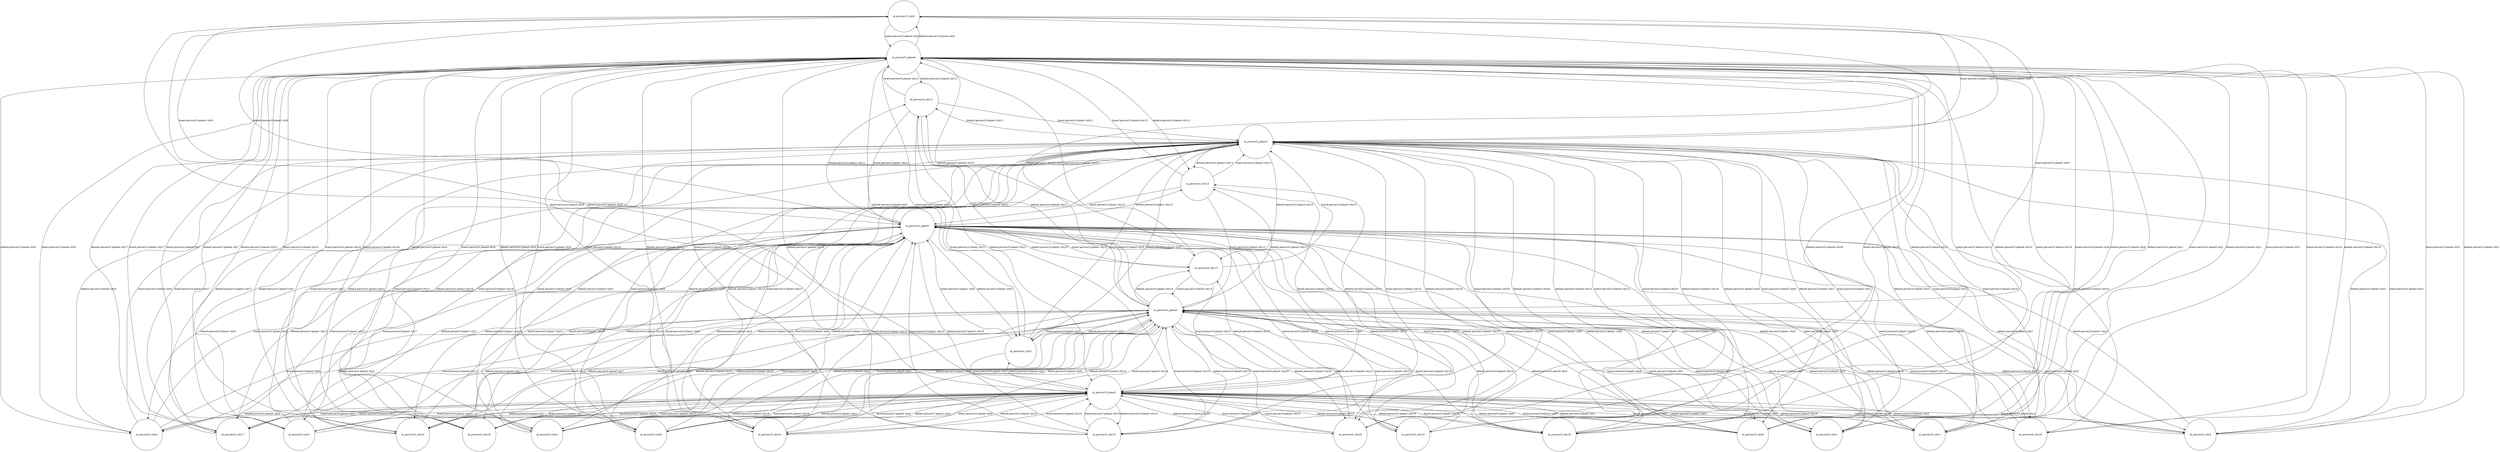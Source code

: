 digraph Tree {
	node [shape=circle, fontsize=14, color=black, fillcolor=white, fontcolor=black];
	 edge [style=solid, color=black];
at_person10_city6 [label="at_person10_city6"];
in_person10_plane4 [label="in_person10_plane4"];
in_person10_plane2 [label="in_person10_plane2"];
in_person10_plane5 [label="in_person10_plane5"];
in_person10_plane1 [label="in_person10_plane1"];
in_person10_plane3 [label="in_person10_plane3"];
at_person10_city8 [label="at_person10_city8"];
at_person10_city1 [label="at_person10_city1"];
at_person10_city0 [label="at_person10_city0"];
at_person10_city17 [label="at_person10_city17"];
at_person10_city7 [label="at_person10_city7"];
at_person10_city21 [label="at_person10_city21"];
at_person10_city16 [label="at_person10_city16"];
at_person10_city2 [label="at_person10_city2"];
at_person10_city18 [label="at_person10_city18"];
at_person10_city4 [label="at_person10_city4"];
at_person10_city9 [label="at_person10_city9"];
at_person10_city14 [label="at_person10_city14"];
at_person10_city10 [label="at_person10_city10"];
at_person10_city20 [label="at_person10_city20"];
at_person10_city12 [label="at_person10_city12"];
at_person10_city3 [label="at_person10_city3"];
at_person10_city19 [label="at_person10_city19"];
at_person10_city5 [label="at_person10_city5"];
at_person10_city15 [label="at_person10_city15"];
at_person10_city13 [label="at_person10_city13"];
at_person10_city11 [label="at_person10_city11"];
at_person10_city6 -> in_person10_plane4 [label="board person10 plane4 city6"];
at_person10_city6 -> in_person10_plane2 [label="board person10 plane2 city6"];
at_person10_city6 -> in_person10_plane5 [label="board person10 plane5 city6"];
at_person10_city6 -> in_person10_plane1 [label="board person10 plane1 city6"];
at_person10_city6 -> in_person10_plane3 [label="board person10 plane3 city6"];
at_person10_city8 -> in_person10_plane4 [label="board person10 plane4 city8"];
at_person10_city8 -> in_person10_plane2 [label="board person10 plane2 city8"];
at_person10_city8 -> in_person10_plane5 [label="board person10 plane5 city8"];
at_person10_city8 -> in_person10_plane1 [label="board person10 plane1 city8"];
at_person10_city8 -> in_person10_plane3 [label="board person10 plane3 city8"];
at_person10_city1 -> in_person10_plane4 [label="board person10 plane4 city1"];
at_person10_city1 -> in_person10_plane2 [label="board person10 plane2 city1"];
at_person10_city1 -> in_person10_plane5 [label="board person10 plane5 city1"];
at_person10_city1 -> in_person10_plane1 [label="board person10 plane1 city1"];
at_person10_city1 -> in_person10_plane3 [label="board person10 plane3 city1"];
at_person10_city0 -> in_person10_plane4 [label="board person10 plane4 city0"];
at_person10_city0 -> in_person10_plane2 [label="board person10 plane2 city0"];
at_person10_city0 -> in_person10_plane5 [label="board person10 plane5 city0"];
at_person10_city0 -> in_person10_plane1 [label="board person10 plane1 city0"];
at_person10_city0 -> in_person10_plane3 [label="board person10 plane3 city0"];
at_person10_city17 -> in_person10_plane4 [label="board person10 plane4 city17"];
at_person10_city17 -> in_person10_plane2 [label="board person10 plane2 city17"];
at_person10_city17 -> in_person10_plane5 [label="board person10 plane5 city17"];
at_person10_city17 -> in_person10_plane1 [label="board person10 plane1 city17"];
at_person10_city17 -> in_person10_plane3 [label="board person10 plane3 city17"];
at_person10_city7 -> in_person10_plane4 [label="board person10 plane4 city7"];
at_person10_city7 -> in_person10_plane2 [label="board person10 plane2 city7"];
at_person10_city7 -> in_person10_plane5 [label="board person10 plane5 city7"];
at_person10_city7 -> in_person10_plane1 [label="board person10 plane1 city7"];
at_person10_city7 -> in_person10_plane3 [label="board person10 plane3 city7"];
at_person10_city21 -> in_person10_plane4 [label="board person10 plane4 city21"];
at_person10_city21 -> in_person10_plane2 [label="board person10 plane2 city21"];
at_person10_city21 -> in_person10_plane5 [label="board person10 plane5 city21"];
at_person10_city21 -> in_person10_plane1 [label="board person10 plane1 city21"];
at_person10_city21 -> in_person10_plane3 [label="board person10 plane3 city21"];
at_person10_city16 -> in_person10_plane4 [label="board person10 plane4 city16"];
at_person10_city16 -> in_person10_plane2 [label="board person10 plane2 city16"];
at_person10_city16 -> in_person10_plane5 [label="board person10 plane5 city16"];
at_person10_city16 -> in_person10_plane1 [label="board person10 plane1 city16"];
at_person10_city16 -> in_person10_plane3 [label="board person10 plane3 city16"];
at_person10_city2 -> in_person10_plane4 [label="board person10 plane4 city2"];
at_person10_city2 -> in_person10_plane2 [label="board person10 plane2 city2"];
at_person10_city2 -> in_person10_plane5 [label="board person10 plane5 city2"];
at_person10_city2 -> in_person10_plane1 [label="board person10 plane1 city2"];
at_person10_city2 -> in_person10_plane3 [label="board person10 plane3 city2"];
at_person10_city18 -> in_person10_plane4 [label="board person10 plane4 city18"];
at_person10_city18 -> in_person10_plane2 [label="board person10 plane2 city18"];
at_person10_city18 -> in_person10_plane5 [label="board person10 plane5 city18"];
at_person10_city18 -> in_person10_plane1 [label="board person10 plane1 city18"];
at_person10_city18 -> in_person10_plane3 [label="board person10 plane3 city18"];
at_person10_city4 -> in_person10_plane4 [label="board person10 plane4 city4"];
at_person10_city4 -> in_person10_plane2 [label="board person10 plane2 city4"];
at_person10_city4 -> in_person10_plane5 [label="board person10 plane5 city4"];
at_person10_city4 -> in_person10_plane1 [label="board person10 plane1 city4"];
at_person10_city4 -> in_person10_plane3 [label="board person10 plane3 city4"];
at_person10_city9 -> in_person10_plane4 [label="board person10 plane4 city9"];
at_person10_city9 -> in_person10_plane2 [label="board person10 plane2 city9"];
at_person10_city9 -> in_person10_plane5 [label="board person10 plane5 city9"];
at_person10_city9 -> in_person10_plane1 [label="board person10 plane1 city9"];
at_person10_city9 -> in_person10_plane3 [label="board person10 plane3 city9"];
at_person10_city14 -> in_person10_plane4 [label="board person10 plane4 city14"];
at_person10_city14 -> in_person10_plane2 [label="board person10 plane2 city14"];
at_person10_city14 -> in_person10_plane5 [label="board person10 plane5 city14"];
at_person10_city14 -> in_person10_plane1 [label="board person10 plane1 city14"];
at_person10_city14 -> in_person10_plane3 [label="board person10 plane3 city14"];
in_person10_plane4 -> at_person10_city6 [label="debark person10 plane4 city6"];
in_person10_plane4 -> at_person10_city8 [label="debark person10 plane4 city8"];
in_person10_plane4 -> at_person10_city1 [label="debark person10 plane4 city1"];
in_person10_plane4 -> at_person10_city0 [label="debark person10 plane4 city0"];
in_person10_plane4 -> at_person10_city17 [label="debark person10 plane4 city17"];
in_person10_plane4 -> at_person10_city7 [label="debark person10 plane4 city7"];
in_person10_plane4 -> at_person10_city21 [label="debark person10 plane4 city21"];
in_person10_plane4 -> at_person10_city16 [label="debark person10 plane4 city16"];
in_person10_plane4 -> at_person10_city2 [label="debark person10 plane4 city2"];
in_person10_plane4 -> at_person10_city18 [label="debark person10 plane4 city18"];
in_person10_plane4 -> at_person10_city4 [label="debark person10 plane4 city4"];
in_person10_plane4 -> at_person10_city9 [label="debark person10 plane4 city9"];
in_person10_plane4 -> at_person10_city14 [label="debark person10 plane4 city14"];
in_person10_plane4 -> at_person10_city10 [label="debark person10 plane4 city10"];
in_person10_plane4 -> at_person10_city20 [label="debark person10 plane4 city20"];
in_person10_plane4 -> at_person10_city12 [label="debark person10 plane4 city12"];
in_person10_plane4 -> at_person10_city3 [label="debark person10 plane4 city3"];
in_person10_plane4 -> at_person10_city19 [label="debark person10 plane4 city19"];
in_person10_plane4 -> at_person10_city5 [label="debark person10 plane4 city5"];
in_person10_plane4 -> at_person10_city15 [label="debark person10 plane4 city15"];
in_person10_plane4 -> at_person10_city13 [label="debark person10 plane4 city13"];
in_person10_plane4 -> at_person10_city11 [label="debark person10 plane4 city11"];
at_person10_city10 -> in_person10_plane4 [label="board person10 plane4 city10"];
at_person10_city10 -> in_person10_plane2 [label="board person10 plane2 city10"];
at_person10_city10 -> in_person10_plane5 [label="board person10 plane5 city10"];
at_person10_city10 -> in_person10_plane1 [label="board person10 plane1 city10"];
at_person10_city10 -> in_person10_plane3 [label="board person10 plane3 city10"];
in_person10_plane2 -> at_person10_city6 [label="debark person10 plane2 city6"];
in_person10_plane2 -> at_person10_city8 [label="debark person10 plane2 city8"];
in_person10_plane2 -> at_person10_city1 [label="debark person10 plane2 city1"];
in_person10_plane2 -> at_person10_city0 [label="debark person10 plane2 city0"];
in_person10_plane2 -> at_person10_city17 [label="debark person10 plane2 city17"];
in_person10_plane2 -> at_person10_city7 [label="debark person10 plane2 city7"];
in_person10_plane2 -> at_person10_city21 [label="debark person10 plane2 city21"];
in_person10_plane2 -> at_person10_city16 [label="debark person10 plane2 city16"];
in_person10_plane2 -> at_person10_city2 [label="debark person10 plane2 city2"];
in_person10_plane2 -> at_person10_city18 [label="debark person10 plane2 city18"];
in_person10_plane2 -> at_person10_city4 [label="debark person10 plane2 city4"];
in_person10_plane2 -> at_person10_city9 [label="debark person10 plane2 city9"];
in_person10_plane2 -> at_person10_city14 [label="debark person10 plane2 city14"];
in_person10_plane2 -> at_person10_city10 [label="debark person10 plane2 city10"];
in_person10_plane2 -> at_person10_city20 [label="debark person10 plane2 city20"];
in_person10_plane2 -> at_person10_city12 [label="debark person10 plane2 city12"];
in_person10_plane2 -> at_person10_city3 [label="debark person10 plane2 city3"];
in_person10_plane2 -> at_person10_city19 [label="debark person10 plane2 city19"];
in_person10_plane2 -> at_person10_city5 [label="debark person10 plane2 city5"];
in_person10_plane2 -> at_person10_city15 [label="debark person10 plane2 city15"];
in_person10_plane2 -> at_person10_city13 [label="debark person10 plane2 city13"];
in_person10_plane2 -> at_person10_city11 [label="debark person10 plane2 city11"];
at_person10_city20 -> in_person10_plane4 [label="board person10 plane4 city20"];
at_person10_city20 -> in_person10_plane2 [label="board person10 plane2 city20"];
at_person10_city20 -> in_person10_plane5 [label="board person10 plane5 city20"];
at_person10_city20 -> in_person10_plane1 [label="board person10 plane1 city20"];
at_person10_city20 -> in_person10_plane3 [label="board person10 plane3 city20"];
in_person10_plane5 -> at_person10_city6 [label="debark person10 plane5 city6"];
in_person10_plane5 -> at_person10_city8 [label="debark person10 plane5 city8"];
in_person10_plane5 -> at_person10_city1 [label="debark person10 plane5 city1"];
in_person10_plane5 -> at_person10_city0 [label="debark person10 plane5 city0"];
in_person10_plane5 -> at_person10_city17 [label="debark person10 plane5 city17"];
in_person10_plane5 -> at_person10_city7 [label="debark person10 plane5 city7"];
in_person10_plane5 -> at_person10_city21 [label="debark person10 plane5 city21"];
in_person10_plane5 -> at_person10_city16 [label="debark person10 plane5 city16"];
in_person10_plane5 -> at_person10_city2 [label="debark person10 plane5 city2"];
in_person10_plane5 -> at_person10_city18 [label="debark person10 plane5 city18"];
in_person10_plane5 -> at_person10_city4 [label="debark person10 plane5 city4"];
in_person10_plane5 -> at_person10_city9 [label="debark person10 plane5 city9"];
in_person10_plane5 -> at_person10_city14 [label="debark person10 plane5 city14"];
in_person10_plane5 -> at_person10_city10 [label="debark person10 plane5 city10"];
in_person10_plane5 -> at_person10_city20 [label="debark person10 plane5 city20"];
in_person10_plane5 -> at_person10_city12 [label="debark person10 plane5 city12"];
in_person10_plane5 -> at_person10_city3 [label="debark person10 plane5 city3"];
in_person10_plane5 -> at_person10_city19 [label="debark person10 plane5 city19"];
in_person10_plane5 -> at_person10_city5 [label="debark person10 plane5 city5"];
in_person10_plane5 -> at_person10_city15 [label="debark person10 plane5 city15"];
in_person10_plane5 -> at_person10_city13 [label="debark person10 plane5 city13"];
in_person10_plane5 -> at_person10_city11 [label="debark person10 plane5 city11"];
at_person10_city12 -> in_person10_plane4 [label="board person10 plane4 city12"];
at_person10_city12 -> in_person10_plane2 [label="board person10 plane2 city12"];
at_person10_city12 -> in_person10_plane5 [label="board person10 plane5 city12"];
at_person10_city12 -> in_person10_plane1 [label="board person10 plane1 city12"];
at_person10_city12 -> in_person10_plane3 [label="board person10 plane3 city12"];
at_person10_city3 -> in_person10_plane4 [label="board person10 plane4 city3"];
at_person10_city3 -> in_person10_plane2 [label="board person10 plane2 city3"];
at_person10_city3 -> in_person10_plane5 [label="board person10 plane5 city3"];
at_person10_city3 -> in_person10_plane1 [label="board person10 plane1 city3"];
at_person10_city3 -> in_person10_plane3 [label="board person10 plane3 city3"];
at_person10_city19 -> in_person10_plane4 [label="board person10 plane4 city19"];
at_person10_city19 -> in_person10_plane2 [label="board person10 plane2 city19"];
at_person10_city19 -> in_person10_plane5 [label="board person10 plane5 city19"];
at_person10_city19 -> in_person10_plane1 [label="board person10 plane1 city19"];
at_person10_city19 -> in_person10_plane3 [label="board person10 plane3 city19"];
in_person10_plane1 -> at_person10_city6 [label="debark person10 plane1 city6"];
in_person10_plane1 -> at_person10_city8 [label="debark person10 plane1 city8"];
in_person10_plane1 -> at_person10_city1 [label="debark person10 plane1 city1"];
in_person10_plane1 -> at_person10_city0 [label="debark person10 plane1 city0"];
in_person10_plane1 -> at_person10_city17 [label="debark person10 plane1 city17"];
in_person10_plane1 -> at_person10_city7 [label="debark person10 plane1 city7"];
in_person10_plane1 -> at_person10_city21 [label="debark person10 plane1 city21"];
in_person10_plane1 -> at_person10_city16 [label="debark person10 plane1 city16"];
in_person10_plane1 -> at_person10_city2 [label="debark person10 plane1 city2"];
in_person10_plane1 -> at_person10_city18 [label="debark person10 plane1 city18"];
in_person10_plane1 -> at_person10_city4 [label="debark person10 plane1 city4"];
in_person10_plane1 -> at_person10_city9 [label="debark person10 plane1 city9"];
in_person10_plane1 -> at_person10_city14 [label="debark person10 plane1 city14"];
in_person10_plane1 -> at_person10_city10 [label="debark person10 plane1 city10"];
in_person10_plane1 -> at_person10_city20 [label="debark person10 plane1 city20"];
in_person10_plane1 -> at_person10_city12 [label="debark person10 plane1 city12"];
in_person10_plane1 -> at_person10_city3 [label="debark person10 plane1 city3"];
in_person10_plane1 -> at_person10_city19 [label="debark person10 plane1 city19"];
in_person10_plane1 -> at_person10_city5 [label="debark person10 plane1 city5"];
in_person10_plane1 -> at_person10_city15 [label="debark person10 plane1 city15"];
in_person10_plane1 -> at_person10_city13 [label="debark person10 plane1 city13"];
in_person10_plane1 -> at_person10_city11 [label="debark person10 plane1 city11"];
at_person10_city5 -> in_person10_plane4 [label="board person10 plane4 city5"];
at_person10_city5 -> in_person10_plane2 [label="board person10 plane2 city5"];
at_person10_city5 -> in_person10_plane5 [label="board person10 plane5 city5"];
at_person10_city5 -> in_person10_plane1 [label="board person10 plane1 city5"];
at_person10_city5 -> in_person10_plane3 [label="board person10 plane3 city5"];
in_person10_plane3 -> at_person10_city6 [label="debark person10 plane3 city6"];
in_person10_plane3 -> at_person10_city8 [label="debark person10 plane3 city8"];
in_person10_plane3 -> at_person10_city1 [label="debark person10 plane3 city1"];
in_person10_plane3 -> at_person10_city0 [label="debark person10 plane3 city0"];
in_person10_plane3 -> at_person10_city17 [label="debark person10 plane3 city17"];
in_person10_plane3 -> at_person10_city7 [label="debark person10 plane3 city7"];
in_person10_plane3 -> at_person10_city21 [label="debark person10 plane3 city21"];
in_person10_plane3 -> at_person10_city16 [label="debark person10 plane3 city16"];
in_person10_plane3 -> at_person10_city2 [label="debark person10 plane3 city2"];
in_person10_plane3 -> at_person10_city18 [label="debark person10 plane3 city18"];
in_person10_plane3 -> at_person10_city4 [label="debark person10 plane3 city4"];
in_person10_plane3 -> at_person10_city9 [label="debark person10 plane3 city9"];
in_person10_plane3 -> at_person10_city14 [label="debark person10 plane3 city14"];
in_person10_plane3 -> at_person10_city10 [label="debark person10 plane3 city10"];
in_person10_plane3 -> at_person10_city20 [label="debark person10 plane3 city20"];
in_person10_plane3 -> at_person10_city12 [label="debark person10 plane3 city12"];
in_person10_plane3 -> at_person10_city3 [label="debark person10 plane3 city3"];
in_person10_plane3 -> at_person10_city19 [label="debark person10 plane3 city19"];
in_person10_plane3 -> at_person10_city5 [label="debark person10 plane3 city5"];
in_person10_plane3 -> at_person10_city15 [label="debark person10 plane3 city15"];
in_person10_plane3 -> at_person10_city13 [label="debark person10 plane3 city13"];
in_person10_plane3 -> at_person10_city11 [label="debark person10 plane3 city11"];
at_person10_city15 -> in_person10_plane4 [label="board person10 plane4 city15"];
at_person10_city15 -> in_person10_plane2 [label="board person10 plane2 city15"];
at_person10_city15 -> in_person10_plane5 [label="board person10 plane5 city15"];
at_person10_city15 -> in_person10_plane1 [label="board person10 plane1 city15"];
at_person10_city15 -> in_person10_plane3 [label="board person10 plane3 city15"];
at_person10_city13 -> in_person10_plane4 [label="board person10 plane4 city13"];
at_person10_city13 -> in_person10_plane2 [label="board person10 plane2 city13"];
at_person10_city13 -> in_person10_plane5 [label="board person10 plane5 city13"];
at_person10_city13 -> in_person10_plane1 [label="board person10 plane1 city13"];
at_person10_city13 -> in_person10_plane3 [label="board person10 plane3 city13"];
at_person10_city11 -> in_person10_plane4 [label="board person10 plane4 city11"];
at_person10_city11 -> in_person10_plane2 [label="board person10 plane2 city11"];
at_person10_city11 -> in_person10_plane5 [label="board person10 plane5 city11"];
at_person10_city11 -> in_person10_plane1 [label="board person10 plane1 city11"];
at_person10_city11 -> in_person10_plane3 [label="board person10 plane3 city11"];
}
